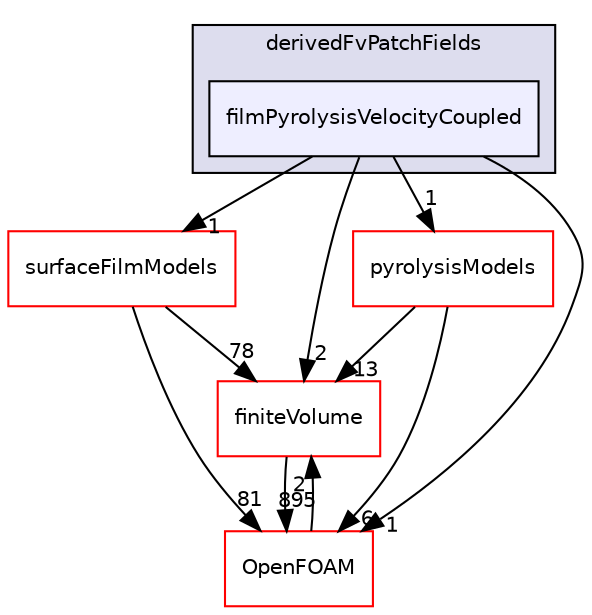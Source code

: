 digraph "src/regionModels/regionCoupling/derivedFvPatchFields/filmPyrolysisVelocityCoupled" {
  bgcolor=transparent;
  compound=true
  node [ fontsize="10", fontname="Helvetica"];
  edge [ labelfontsize="10", labelfontname="Helvetica"];
  subgraph clusterdir_a4cfb2738e85b1c7ee78dc9a7b4097d6 {
    graph [ bgcolor="#ddddee", pencolor="black", label="derivedFvPatchFields" fontname="Helvetica", fontsize="10", URL="dir_a4cfb2738e85b1c7ee78dc9a7b4097d6.html"]
  dir_c43d7811d51a65b546bdb4dd963f0a4c [shape=box, label="filmPyrolysisVelocityCoupled", style="filled", fillcolor="#eeeeff", pencolor="black", URL="dir_c43d7811d51a65b546bdb4dd963f0a4c.html"];
  }
  dir_9bd15774b555cf7259a6fa18f99fe99b [shape=box label="finiteVolume" color="red" URL="dir_9bd15774b555cf7259a6fa18f99fe99b.html"];
  dir_76cda00b2119e3ca1b811eb59fd40c16 [shape=box label="surfaceFilmModels" color="red" URL="dir_76cda00b2119e3ca1b811eb59fd40c16.html"];
  dir_11cc16c52a2c1ae001c7d6462411633c [shape=box label="pyrolysisModels" color="red" URL="dir_11cc16c52a2c1ae001c7d6462411633c.html"];
  dir_c5473ff19b20e6ec4dfe5c310b3778a8 [shape=box label="OpenFOAM" color="red" URL="dir_c5473ff19b20e6ec4dfe5c310b3778a8.html"];
  dir_9bd15774b555cf7259a6fa18f99fe99b->dir_c5473ff19b20e6ec4dfe5c310b3778a8 [headlabel="895", labeldistance=1.5 headhref="dir_000814_002151.html"];
  dir_c43d7811d51a65b546bdb4dd963f0a4c->dir_9bd15774b555cf7259a6fa18f99fe99b [headlabel="2", labeldistance=1.5 headhref="dir_003405_000814.html"];
  dir_c43d7811d51a65b546bdb4dd963f0a4c->dir_76cda00b2119e3ca1b811eb59fd40c16 [headlabel="1", labeldistance=1.5 headhref="dir_003405_000537.html"];
  dir_c43d7811d51a65b546bdb4dd963f0a4c->dir_11cc16c52a2c1ae001c7d6462411633c [headlabel="1", labeldistance=1.5 headhref="dir_003405_003394.html"];
  dir_c43d7811d51a65b546bdb4dd963f0a4c->dir_c5473ff19b20e6ec4dfe5c310b3778a8 [headlabel="1", labeldistance=1.5 headhref="dir_003405_002151.html"];
  dir_76cda00b2119e3ca1b811eb59fd40c16->dir_9bd15774b555cf7259a6fa18f99fe99b [headlabel="78", labeldistance=1.5 headhref="dir_000537_000814.html"];
  dir_76cda00b2119e3ca1b811eb59fd40c16->dir_c5473ff19b20e6ec4dfe5c310b3778a8 [headlabel="81", labeldistance=1.5 headhref="dir_000537_002151.html"];
  dir_11cc16c52a2c1ae001c7d6462411633c->dir_9bd15774b555cf7259a6fa18f99fe99b [headlabel="13", labeldistance=1.5 headhref="dir_003394_000814.html"];
  dir_11cc16c52a2c1ae001c7d6462411633c->dir_c5473ff19b20e6ec4dfe5c310b3778a8 [headlabel="6", labeldistance=1.5 headhref="dir_003394_002151.html"];
  dir_c5473ff19b20e6ec4dfe5c310b3778a8->dir_9bd15774b555cf7259a6fa18f99fe99b [headlabel="2", labeldistance=1.5 headhref="dir_002151_000814.html"];
}
